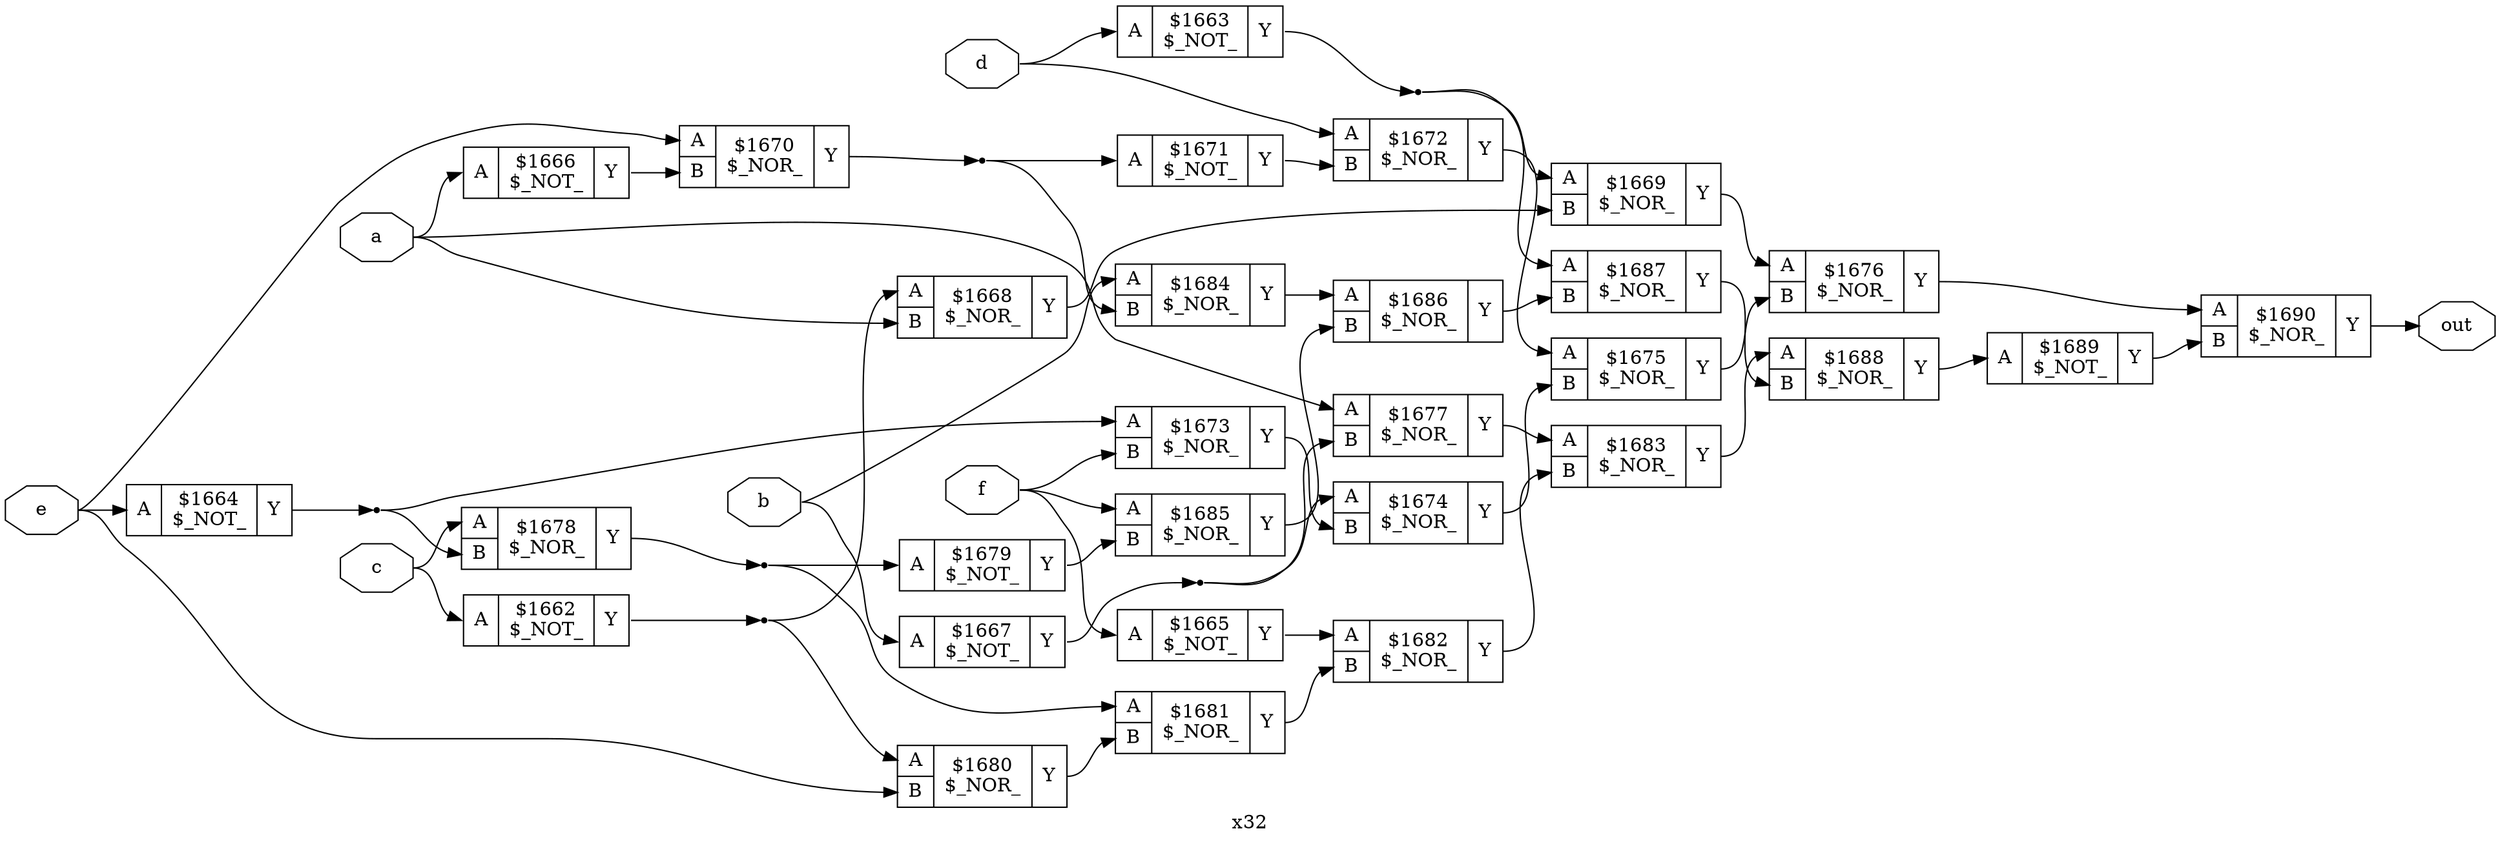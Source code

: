 digraph "x32" {
label="x32";
rankdir="LR";
remincross=true;
n29 [ shape=octagon, label="a", color="black", fontcolor="black" ];
n30 [ shape=octagon, label="b", color="black", fontcolor="black" ];
n31 [ shape=octagon, label="c", color="black", fontcolor="black" ];
n32 [ shape=octagon, label="d", color="black", fontcolor="black" ];
n33 [ shape=octagon, label="e", color="black", fontcolor="black" ];
n34 [ shape=octagon, label="f", color="black", fontcolor="black" ];
n35 [ shape=octagon, label="out", color="black", fontcolor="black" ];
c38 [ shape=record, label="{{<p36> A}|$1662\n$_NOT_|{<p37> Y}}" ];
c39 [ shape=record, label="{{<p36> A}|$1663\n$_NOT_|{<p37> Y}}" ];
c40 [ shape=record, label="{{<p36> A}|$1664\n$_NOT_|{<p37> Y}}" ];
c41 [ shape=record, label="{{<p36> A}|$1665\n$_NOT_|{<p37> Y}}" ];
c42 [ shape=record, label="{{<p36> A}|$1666\n$_NOT_|{<p37> Y}}" ];
c43 [ shape=record, label="{{<p36> A}|$1667\n$_NOT_|{<p37> Y}}" ];
c45 [ shape=record, label="{{<p36> A|<p44> B}|$1668\n$_NOR_|{<p37> Y}}" ];
c46 [ shape=record, label="{{<p36> A|<p44> B}|$1669\n$_NOR_|{<p37> Y}}" ];
c47 [ shape=record, label="{{<p36> A|<p44> B}|$1670\n$_NOR_|{<p37> Y}}" ];
c48 [ shape=record, label="{{<p36> A}|$1671\n$_NOT_|{<p37> Y}}" ];
c49 [ shape=record, label="{{<p36> A|<p44> B}|$1672\n$_NOR_|{<p37> Y}}" ];
c50 [ shape=record, label="{{<p36> A|<p44> B}|$1673\n$_NOR_|{<p37> Y}}" ];
c51 [ shape=record, label="{{<p36> A|<p44> B}|$1674\n$_NOR_|{<p37> Y}}" ];
c52 [ shape=record, label="{{<p36> A|<p44> B}|$1675\n$_NOR_|{<p37> Y}}" ];
c53 [ shape=record, label="{{<p36> A|<p44> B}|$1676\n$_NOR_|{<p37> Y}}" ];
c54 [ shape=record, label="{{<p36> A|<p44> B}|$1677\n$_NOR_|{<p37> Y}}" ];
c55 [ shape=record, label="{{<p36> A|<p44> B}|$1678\n$_NOR_|{<p37> Y}}" ];
c56 [ shape=record, label="{{<p36> A}|$1679\n$_NOT_|{<p37> Y}}" ];
c57 [ shape=record, label="{{<p36> A|<p44> B}|$1680\n$_NOR_|{<p37> Y}}" ];
c58 [ shape=record, label="{{<p36> A|<p44> B}|$1681\n$_NOR_|{<p37> Y}}" ];
c59 [ shape=record, label="{{<p36> A|<p44> B}|$1682\n$_NOR_|{<p37> Y}}" ];
c60 [ shape=record, label="{{<p36> A|<p44> B}|$1683\n$_NOR_|{<p37> Y}}" ];
c61 [ shape=record, label="{{<p36> A|<p44> B}|$1684\n$_NOR_|{<p37> Y}}" ];
c62 [ shape=record, label="{{<p36> A|<p44> B}|$1685\n$_NOR_|{<p37> Y}}" ];
c63 [ shape=record, label="{{<p36> A|<p44> B}|$1686\n$_NOR_|{<p37> Y}}" ];
c64 [ shape=record, label="{{<p36> A|<p44> B}|$1687\n$_NOR_|{<p37> Y}}" ];
c65 [ shape=record, label="{{<p36> A|<p44> B}|$1688\n$_NOR_|{<p37> Y}}" ];
c66 [ shape=record, label="{{<p36> A}|$1689\n$_NOT_|{<p37> Y}}" ];
c67 [ shape=record, label="{{<p36> A|<p44> B}|$1690\n$_NOR_|{<p37> Y}}" ];
n1 [ shape=point ];
c40:p37:e -> n1:w [color="black", label=""];
n1:e -> c50:p36:w [color="black", label=""];
n1:e -> c55:p44:w [color="black", label=""];
c50:p37:e -> c51:p44:w [color="black", label=""];
c51:p37:e -> c52:p44:w [color="black", label=""];
c52:p37:e -> c53:p44:w [color="black", label=""];
c53:p37:e -> c67:p36:w [color="black", label=""];
c54:p37:e -> c60:p36:w [color="black", label=""];
n15 [ shape=point ];
c55:p37:e -> n15:w [color="black", label=""];
n15:e -> c56:p36:w [color="black", label=""];
n15:e -> c58:p36:w [color="black", label=""];
c56:p37:e -> c62:p44:w [color="black", label=""];
c57:p37:e -> c58:p44:w [color="black", label=""];
c58:p37:e -> c59:p44:w [color="black", label=""];
c59:p37:e -> c60:p44:w [color="black", label=""];
c41:p37:e -> c59:p36:w [color="black", label=""];
c60:p37:e -> c65:p36:w [color="black", label=""];
c61:p37:e -> c63:p36:w [color="black", label=""];
c62:p37:e -> c63:p44:w [color="black", label=""];
c63:p37:e -> c64:p44:w [color="black", label=""];
c64:p37:e -> c65:p44:w [color="black", label=""];
c65:p37:e -> c66:p36:w [color="black", label=""];
c66:p37:e -> c67:p44:w [color="black", label=""];
n27 [ shape=point ];
c38:p37:e -> n27:w [color="black", label=""];
n27:e -> c45:p36:w [color="black", label=""];
n27:e -> c57:p36:w [color="black", label=""];
n28 [ shape=point ];
c39:p37:e -> n28:w [color="black", label=""];
n28:e -> c46:p36:w [color="black", label=""];
n28:e -> c64:p36:w [color="black", label=""];
n29:e -> c42:p36:w [color="black", label=""];
n29:e -> c45:p44:w [color="black", label=""];
n29:e -> c54:p36:w [color="black", label=""];
c42:p37:e -> c47:p44:w [color="black", label=""];
n30:e -> c43:p36:w [color="black", label=""];
n30:e -> c61:p36:w [color="black", label=""];
n31:e -> c38:p36:w [color="black", label=""];
n31:e -> c55:p36:w [color="black", label=""];
n32:e -> c39:p36:w [color="black", label=""];
n32:e -> c49:p36:w [color="black", label=""];
n33:e -> c40:p36:w [color="black", label=""];
n33:e -> c47:p36:w [color="black", label=""];
n33:e -> c57:p44:w [color="black", label=""];
n34:e -> c41:p36:w [color="black", label=""];
n34:e -> c50:p44:w [color="black", label=""];
n34:e -> c62:p36:w [color="black", label=""];
c67:p37:e -> n35:w [color="black", label=""];
n4 [ shape=point ];
c43:p37:e -> n4:w [color="black", label=""];
n4:e -> c51:p36:w [color="black", label=""];
n4:e -> c54:p44:w [color="black", label=""];
c45:p37:e -> c46:p44:w [color="black", label=""];
c46:p37:e -> c53:p36:w [color="black", label=""];
n7 [ shape=point ];
c47:p37:e -> n7:w [color="black", label=""];
n7:e -> c48:p36:w [color="black", label=""];
n7:e -> c61:p44:w [color="black", label=""];
c48:p37:e -> c49:p44:w [color="black", label=""];
c49:p37:e -> c52:p36:w [color="black", label=""];
}
